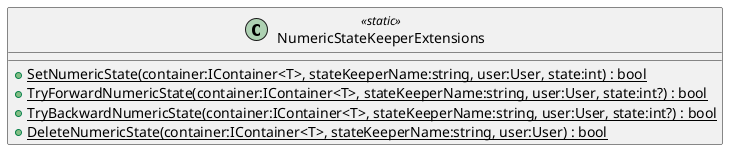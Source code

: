 @startuml
class NumericStateKeeperExtensions <<static>> {
    + {static} SetNumericState(container:IContainer<T>, stateKeeperName:string, user:User, state:int) : bool
    + {static} TryForwardNumericState(container:IContainer<T>, stateKeeperName:string, user:User, state:int?) : bool
    + {static} TryBackwardNumericState(container:IContainer<T>, stateKeeperName:string, user:User, state:int?) : bool
    + {static} DeleteNumericState(container:IContainer<T>, stateKeeperName:string, user:User) : bool
}
@enduml
